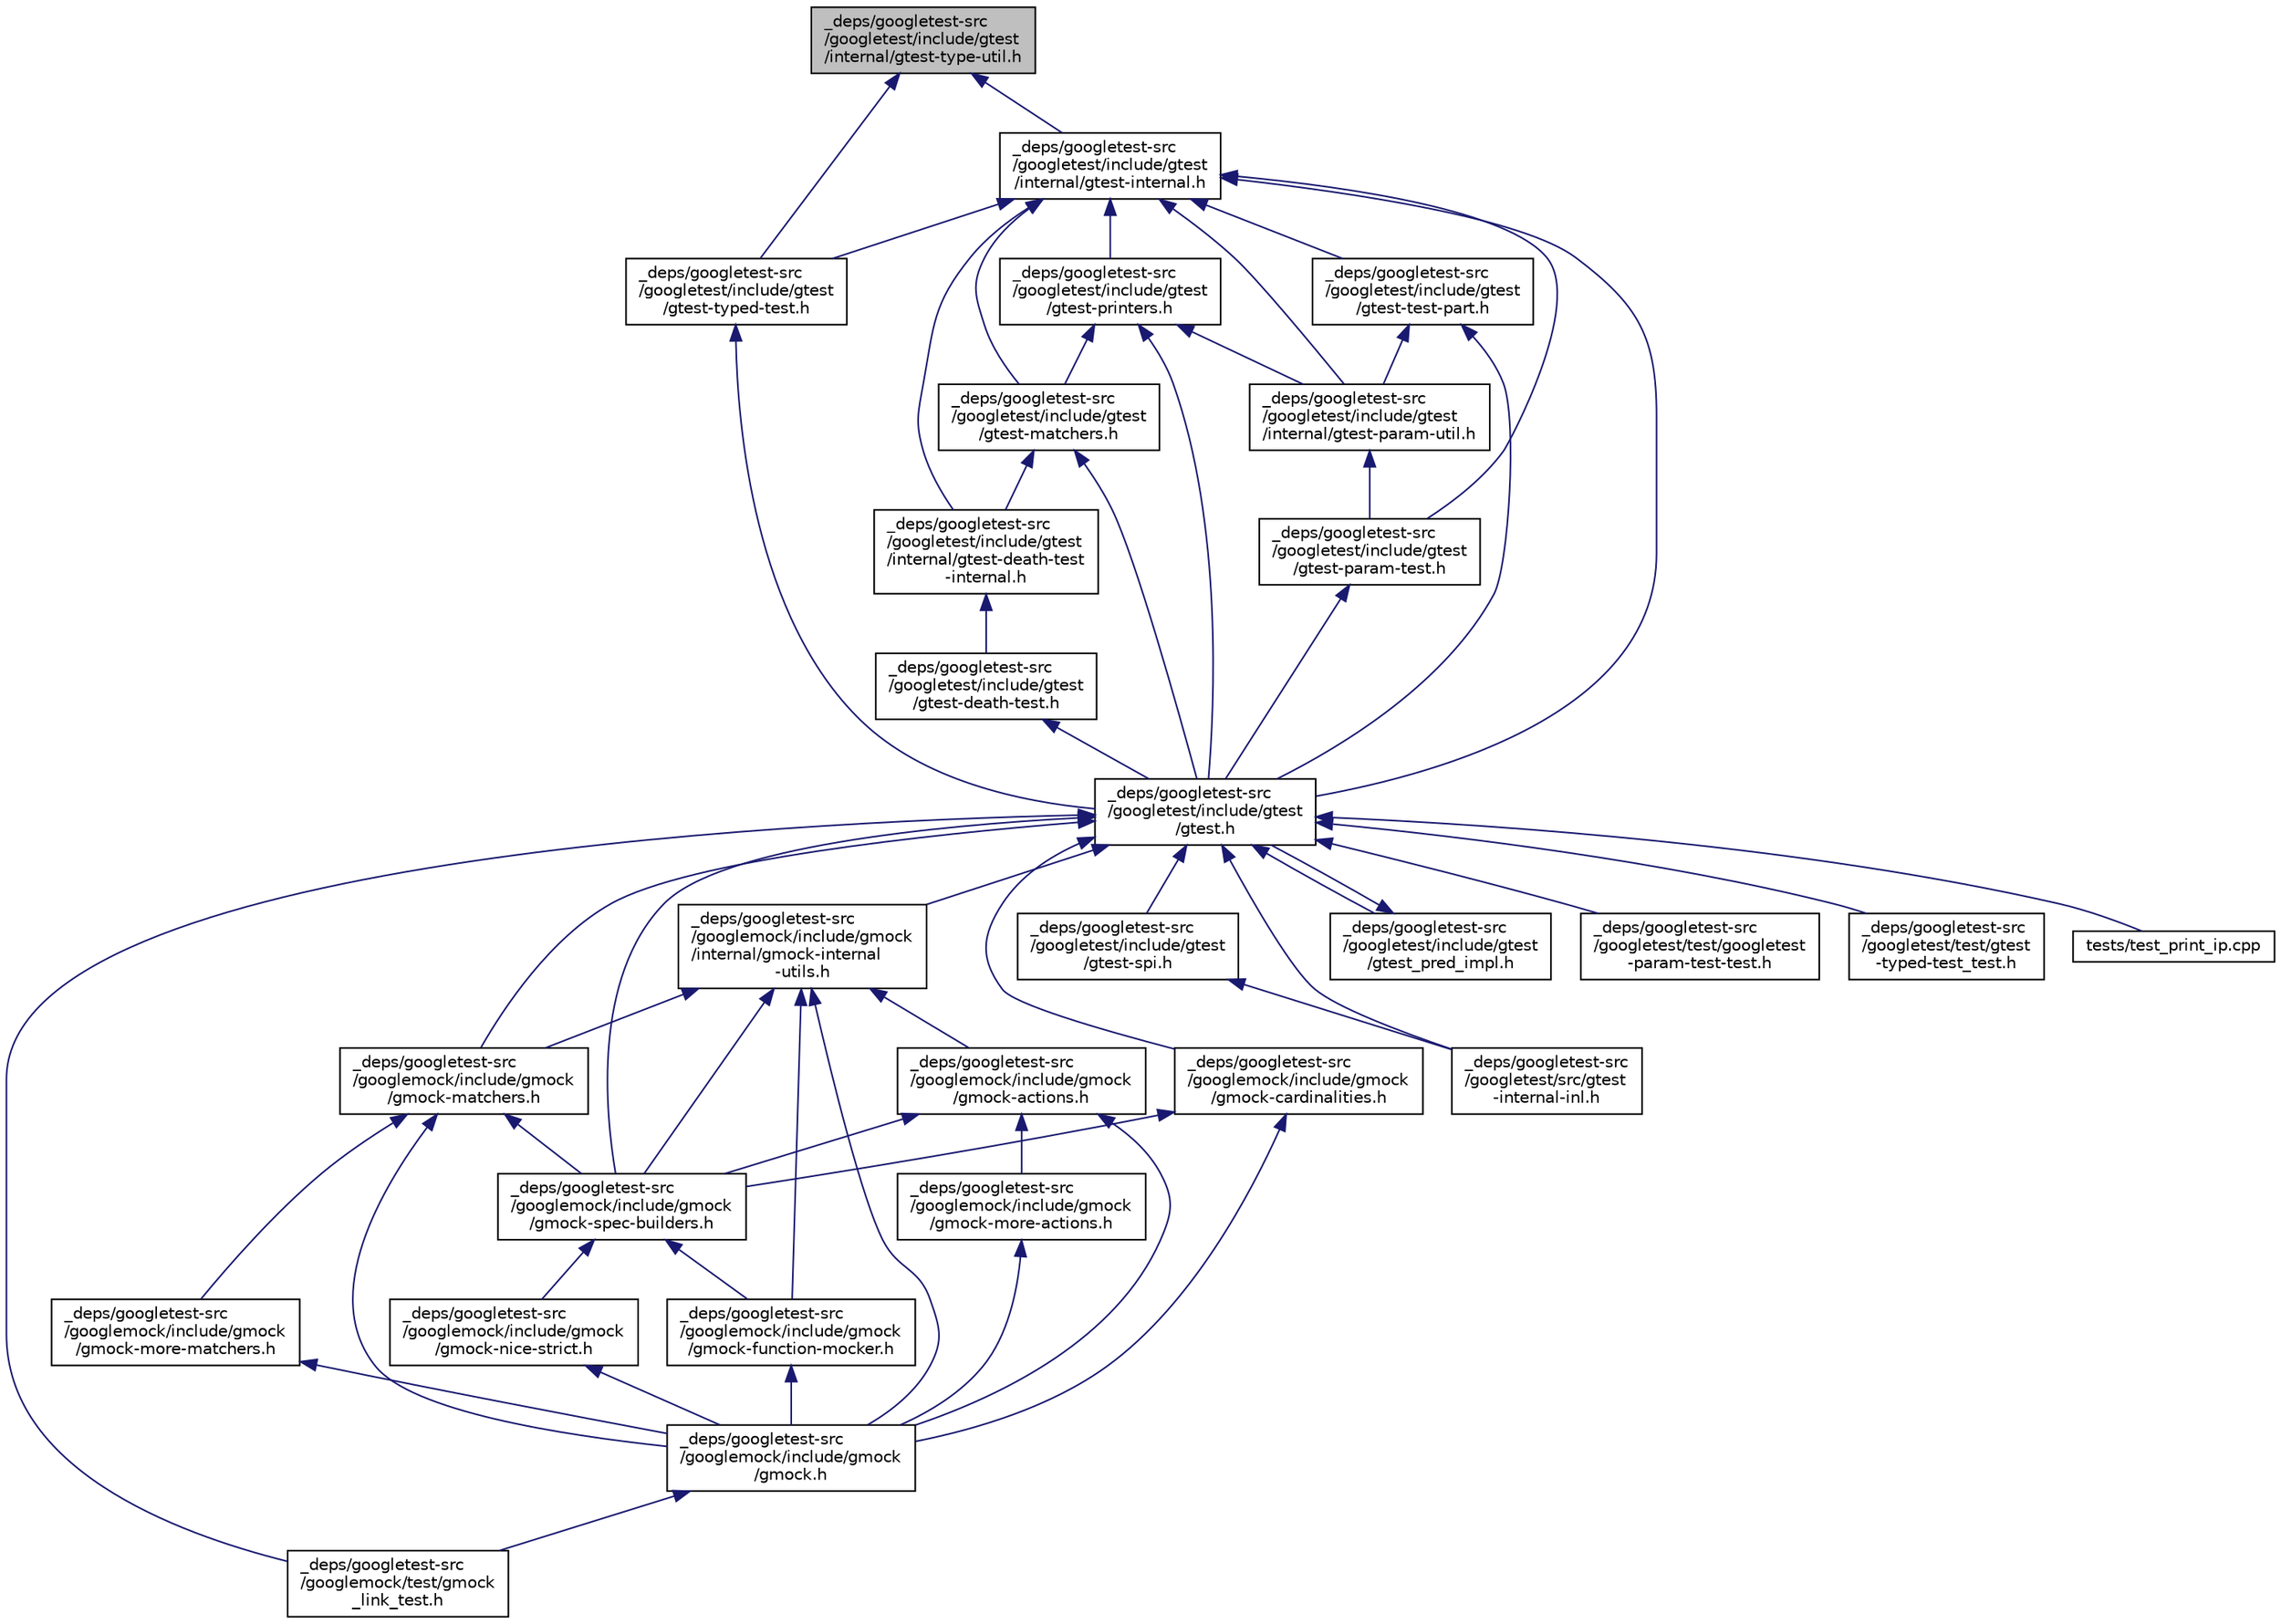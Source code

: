 digraph "_deps/googletest-src/googletest/include/gtest/internal/gtest-type-util.h"
{
 // INTERACTIVE_SVG=YES
 // LATEX_PDF_SIZE
  edge [fontname="Helvetica",fontsize="10",labelfontname="Helvetica",labelfontsize="10"];
  node [fontname="Helvetica",fontsize="10",shape=record];
  Node1 [label="_deps/googletest-src\l/googletest/include/gtest\l/internal/gtest-type-util.h",height=0.2,width=0.4,color="black", fillcolor="grey75", style="filled", fontcolor="black",tooltip=" "];
  Node1 -> Node2 [dir="back",color="midnightblue",fontsize="10",style="solid",fontname="Helvetica"];
  Node2 [label="_deps/googletest-src\l/googletest/include/gtest\l/gtest-typed-test.h",height=0.2,width=0.4,color="black", fillcolor="white", style="filled",URL="$de/dce/gtest-typed-test_8h.html",tooltip=" "];
  Node2 -> Node3 [dir="back",color="midnightblue",fontsize="10",style="solid",fontname="Helvetica"];
  Node3 [label="_deps/googletest-src\l/googletest/include/gtest\l/gtest.h",height=0.2,width=0.4,color="black", fillcolor="white", style="filled",URL="$d8/d73/gtest_8h.html",tooltip=" "];
  Node3 -> Node4 [dir="back",color="midnightblue",fontsize="10",style="solid",fontname="Helvetica"];
  Node4 [label="_deps/googletest-src\l/googlemock/include/gmock\l/gmock-cardinalities.h",height=0.2,width=0.4,color="black", fillcolor="white", style="filled",URL="$d9/dab/gmock-cardinalities_8h.html",tooltip=" "];
  Node4 -> Node5 [dir="back",color="midnightblue",fontsize="10",style="solid",fontname="Helvetica"];
  Node5 [label="_deps/googletest-src\l/googlemock/include/gmock\l/gmock-spec-builders.h",height=0.2,width=0.4,color="black", fillcolor="white", style="filled",URL="$de/d98/gmock-spec-builders_8h.html",tooltip=" "];
  Node5 -> Node6 [dir="back",color="midnightblue",fontsize="10",style="solid",fontname="Helvetica"];
  Node6 [label="_deps/googletest-src\l/googlemock/include/gmock\l/gmock-function-mocker.h",height=0.2,width=0.4,color="black", fillcolor="white", style="filled",URL="$d0/d81/gmock-function-mocker_8h.html",tooltip=" "];
  Node6 -> Node7 [dir="back",color="midnightblue",fontsize="10",style="solid",fontname="Helvetica"];
  Node7 [label="_deps/googletest-src\l/googlemock/include/gmock\l/gmock.h",height=0.2,width=0.4,color="black", fillcolor="white", style="filled",URL="$de/d13/gmock_8h.html",tooltip=" "];
  Node7 -> Node8 [dir="back",color="midnightblue",fontsize="10",style="solid",fontname="Helvetica"];
  Node8 [label="_deps/googletest-src\l/googlemock/test/gmock\l_link_test.h",height=0.2,width=0.4,color="black", fillcolor="white", style="filled",URL="$d8/dce/gmock__link__test_8h.html",tooltip=" "];
  Node5 -> Node9 [dir="back",color="midnightblue",fontsize="10",style="solid",fontname="Helvetica"];
  Node9 [label="_deps/googletest-src\l/googlemock/include/gmock\l/gmock-nice-strict.h",height=0.2,width=0.4,color="black", fillcolor="white", style="filled",URL="$d0/d1e/gmock-nice-strict_8h.html",tooltip=" "];
  Node9 -> Node7 [dir="back",color="midnightblue",fontsize="10",style="solid",fontname="Helvetica"];
  Node4 -> Node7 [dir="back",color="midnightblue",fontsize="10",style="solid",fontname="Helvetica"];
  Node3 -> Node10 [dir="back",color="midnightblue",fontsize="10",style="solid",fontname="Helvetica"];
  Node10 [label="_deps/googletest-src\l/googlemock/include/gmock\l/gmock-matchers.h",height=0.2,width=0.4,color="black", fillcolor="white", style="filled",URL="$dc/db1/gmock-matchers_8h.html",tooltip=" "];
  Node10 -> Node11 [dir="back",color="midnightblue",fontsize="10",style="solid",fontname="Helvetica"];
  Node11 [label="_deps/googletest-src\l/googlemock/include/gmock\l/gmock-more-matchers.h",height=0.2,width=0.4,color="black", fillcolor="white", style="filled",URL="$db/d42/gmock-more-matchers_8h.html",tooltip=" "];
  Node11 -> Node7 [dir="back",color="midnightblue",fontsize="10",style="solid",fontname="Helvetica"];
  Node10 -> Node5 [dir="back",color="midnightblue",fontsize="10",style="solid",fontname="Helvetica"];
  Node10 -> Node7 [dir="back",color="midnightblue",fontsize="10",style="solid",fontname="Helvetica"];
  Node3 -> Node5 [dir="back",color="midnightblue",fontsize="10",style="solid",fontname="Helvetica"];
  Node3 -> Node12 [dir="back",color="midnightblue",fontsize="10",style="solid",fontname="Helvetica"];
  Node12 [label="_deps/googletest-src\l/googlemock/include/gmock\l/internal/gmock-internal\l-utils.h",height=0.2,width=0.4,color="black", fillcolor="white", style="filled",URL="$dc/dea/gmock-internal-utils_8h.html",tooltip=" "];
  Node12 -> Node13 [dir="back",color="midnightblue",fontsize="10",style="solid",fontname="Helvetica"];
  Node13 [label="_deps/googletest-src\l/googlemock/include/gmock\l/gmock-actions.h",height=0.2,width=0.4,color="black", fillcolor="white", style="filled",URL="$da/d9e/gmock-actions_8h.html",tooltip=" "];
  Node13 -> Node14 [dir="back",color="midnightblue",fontsize="10",style="solid",fontname="Helvetica"];
  Node14 [label="_deps/googletest-src\l/googlemock/include/gmock\l/gmock-more-actions.h",height=0.2,width=0.4,color="black", fillcolor="white", style="filled",URL="$d1/d58/gmock-more-actions_8h.html",tooltip=" "];
  Node14 -> Node7 [dir="back",color="midnightblue",fontsize="10",style="solid",fontname="Helvetica"];
  Node13 -> Node5 [dir="back",color="midnightblue",fontsize="10",style="solid",fontname="Helvetica"];
  Node13 -> Node7 [dir="back",color="midnightblue",fontsize="10",style="solid",fontname="Helvetica"];
  Node12 -> Node6 [dir="back",color="midnightblue",fontsize="10",style="solid",fontname="Helvetica"];
  Node12 -> Node10 [dir="back",color="midnightblue",fontsize="10",style="solid",fontname="Helvetica"];
  Node12 -> Node5 [dir="back",color="midnightblue",fontsize="10",style="solid",fontname="Helvetica"];
  Node12 -> Node7 [dir="back",color="midnightblue",fontsize="10",style="solid",fontname="Helvetica"];
  Node3 -> Node8 [dir="back",color="midnightblue",fontsize="10",style="solid",fontname="Helvetica"];
  Node3 -> Node15 [dir="back",color="midnightblue",fontsize="10",style="solid",fontname="Helvetica"];
  Node15 [label="_deps/googletest-src\l/googletest/include/gtest\l/gtest-spi.h",height=0.2,width=0.4,color="black", fillcolor="white", style="filled",URL="$dc/dbe/gtest-spi_8h.html",tooltip=" "];
  Node15 -> Node16 [dir="back",color="midnightblue",fontsize="10",style="solid",fontname="Helvetica"];
  Node16 [label="_deps/googletest-src\l/googletest/src/gtest\l-internal-inl.h",height=0.2,width=0.4,color="black", fillcolor="white", style="filled",URL="$d0/da1/gtest-internal-inl_8h.html",tooltip=" "];
  Node3 -> Node17 [dir="back",color="midnightblue",fontsize="10",style="solid",fontname="Helvetica"];
  Node17 [label="_deps/googletest-src\l/googletest/include/gtest\l/gtest_pred_impl.h",height=0.2,width=0.4,color="black", fillcolor="white", style="filled",URL="$db/d6e/gtest__pred__impl_8h.html",tooltip=" "];
  Node17 -> Node3 [dir="back",color="midnightblue",fontsize="10",style="solid",fontname="Helvetica"];
  Node3 -> Node16 [dir="back",color="midnightblue",fontsize="10",style="solid",fontname="Helvetica"];
  Node3 -> Node18 [dir="back",color="midnightblue",fontsize="10",style="solid",fontname="Helvetica"];
  Node18 [label="_deps/googletest-src\l/googletest/test/googletest\l-param-test-test.h",height=0.2,width=0.4,color="black", fillcolor="white", style="filled",URL="$dd/d37/googletest-param-test-test_8h.html",tooltip=" "];
  Node3 -> Node19 [dir="back",color="midnightblue",fontsize="10",style="solid",fontname="Helvetica"];
  Node19 [label="_deps/googletest-src\l/googletest/test/gtest\l-typed-test_test.h",height=0.2,width=0.4,color="black", fillcolor="white", style="filled",URL="$de/d8b/gtest-typed-test__test_8h.html",tooltip=" "];
  Node3 -> Node20 [dir="back",color="midnightblue",fontsize="10",style="solid",fontname="Helvetica"];
  Node20 [label="tests/test_print_ip.cpp",height=0.2,width=0.4,color="black", fillcolor="white", style="filled",URL="$d5/d3a/test__print__ip_8cpp.html",tooltip=" "];
  Node1 -> Node21 [dir="back",color="midnightblue",fontsize="10",style="solid",fontname="Helvetica"];
  Node21 [label="_deps/googletest-src\l/googletest/include/gtest\l/internal/gtest-internal.h",height=0.2,width=0.4,color="black", fillcolor="white", style="filled",URL="$d5/da1/gtest-internal_8h.html",tooltip=" "];
  Node21 -> Node22 [dir="back",color="midnightblue",fontsize="10",style="solid",fontname="Helvetica"];
  Node22 [label="_deps/googletest-src\l/googletest/include/gtest\l/gtest-matchers.h",height=0.2,width=0.4,color="black", fillcolor="white", style="filled",URL="$d6/d0a/gtest-matchers_8h.html",tooltip=" "];
  Node22 -> Node3 [dir="back",color="midnightblue",fontsize="10",style="solid",fontname="Helvetica"];
  Node22 -> Node23 [dir="back",color="midnightblue",fontsize="10",style="solid",fontname="Helvetica"];
  Node23 [label="_deps/googletest-src\l/googletest/include/gtest\l/internal/gtest-death-test\l-internal.h",height=0.2,width=0.4,color="black", fillcolor="white", style="filled",URL="$d0/d1a/gtest-death-test-internal_8h.html",tooltip=" "];
  Node23 -> Node24 [dir="back",color="midnightblue",fontsize="10",style="solid",fontname="Helvetica"];
  Node24 [label="_deps/googletest-src\l/googletest/include/gtest\l/gtest-death-test.h",height=0.2,width=0.4,color="black", fillcolor="white", style="filled",URL="$d4/d59/gtest-death-test_8h.html",tooltip=" "];
  Node24 -> Node3 [dir="back",color="midnightblue",fontsize="10",style="solid",fontname="Helvetica"];
  Node21 -> Node25 [dir="back",color="midnightblue",fontsize="10",style="solid",fontname="Helvetica"];
  Node25 [label="_deps/googletest-src\l/googletest/include/gtest\l/gtest-param-test.h",height=0.2,width=0.4,color="black", fillcolor="white", style="filled",URL="$d0/d31/gtest-param-test_8h.html",tooltip=" "];
  Node25 -> Node3 [dir="back",color="midnightblue",fontsize="10",style="solid",fontname="Helvetica"];
  Node21 -> Node26 [dir="back",color="midnightblue",fontsize="10",style="solid",fontname="Helvetica"];
  Node26 [label="_deps/googletest-src\l/googletest/include/gtest\l/gtest-printers.h",height=0.2,width=0.4,color="black", fillcolor="white", style="filled",URL="$d0/d6d/gtest-printers_8h.html",tooltip=" "];
  Node26 -> Node22 [dir="back",color="midnightblue",fontsize="10",style="solid",fontname="Helvetica"];
  Node26 -> Node3 [dir="back",color="midnightblue",fontsize="10",style="solid",fontname="Helvetica"];
  Node26 -> Node27 [dir="back",color="midnightblue",fontsize="10",style="solid",fontname="Helvetica"];
  Node27 [label="_deps/googletest-src\l/googletest/include/gtest\l/internal/gtest-param-util.h",height=0.2,width=0.4,color="black", fillcolor="white", style="filled",URL="$dc/df2/gtest-param-util_8h.html",tooltip=" "];
  Node27 -> Node25 [dir="back",color="midnightblue",fontsize="10",style="solid",fontname="Helvetica"];
  Node21 -> Node28 [dir="back",color="midnightblue",fontsize="10",style="solid",fontname="Helvetica"];
  Node28 [label="_deps/googletest-src\l/googletest/include/gtest\l/gtest-test-part.h",height=0.2,width=0.4,color="black", fillcolor="white", style="filled",URL="$d1/d01/gtest-test-part_8h.html",tooltip=" "];
  Node28 -> Node3 [dir="back",color="midnightblue",fontsize="10",style="solid",fontname="Helvetica"];
  Node28 -> Node27 [dir="back",color="midnightblue",fontsize="10",style="solid",fontname="Helvetica"];
  Node21 -> Node2 [dir="back",color="midnightblue",fontsize="10",style="solid",fontname="Helvetica"];
  Node21 -> Node3 [dir="back",color="midnightblue",fontsize="10",style="solid",fontname="Helvetica"];
  Node21 -> Node23 [dir="back",color="midnightblue",fontsize="10",style="solid",fontname="Helvetica"];
  Node21 -> Node27 [dir="back",color="midnightblue",fontsize="10",style="solid",fontname="Helvetica"];
}
